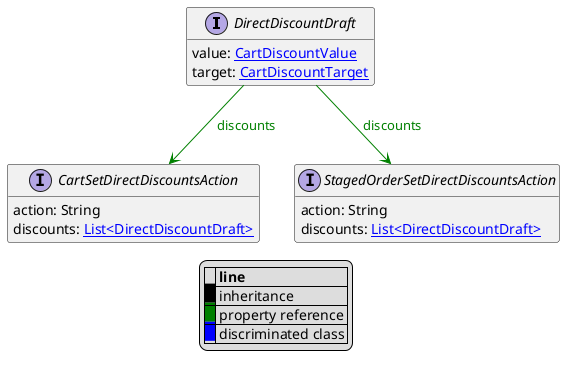 @startuml

hide empty fields
hide empty methods
legend
|= |= line |
|<back:black>   </back>| inheritance |
|<back:green>   </back>| property reference |
|<back:blue>   </back>| discriminated class |
endlegend
interface DirectDiscountDraft [[DirectDiscountDraft.svg]]  {
    value: [[CartDiscountValue.svg CartDiscountValue]]
    target: [[CartDiscountTarget.svg CartDiscountTarget]]
}



interface CartSetDirectDiscountsAction [[CartSetDirectDiscountsAction.svg]]  {
    action: String
    discounts: [[DirectDiscountDraft.svg List<DirectDiscountDraft>]]
}
interface StagedOrderSetDirectDiscountsAction [[StagedOrderSetDirectDiscountsAction.svg]]  {
    action: String
    discounts: [[DirectDiscountDraft.svg List<DirectDiscountDraft>]]
}

DirectDiscountDraft --> CartSetDirectDiscountsAction #green;text:green : "discounts"
DirectDiscountDraft --> StagedOrderSetDirectDiscountsAction #green;text:green : "discounts"
@enduml
